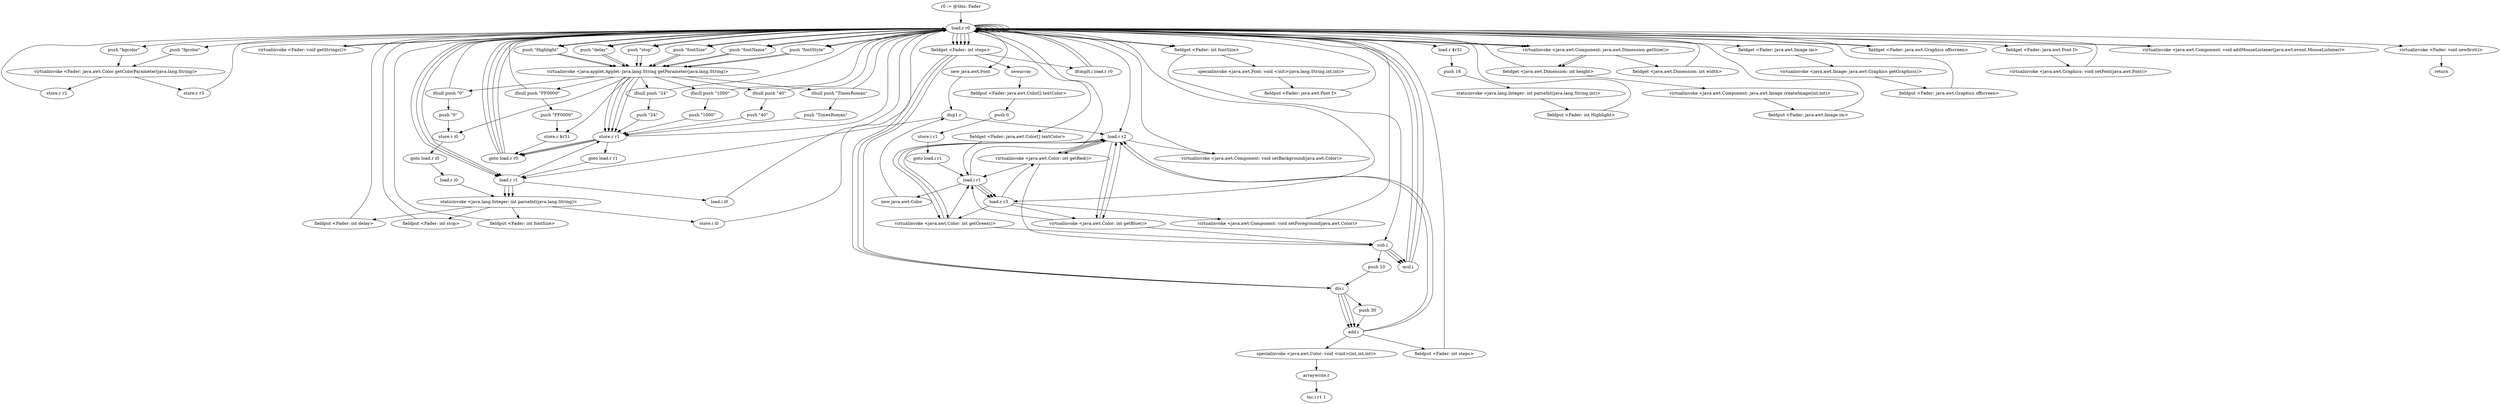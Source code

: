 digraph "" {
    "r0 := @this: Fader"
    "load.r r0"
    "r0 := @this: Fader"->"load.r r0";
    "push \"bgcolor\""
    "load.r r0"->"push \"bgcolor\"";
    "virtualinvoke <Fader: java.awt.Color getColorParameter(java.lang.String)>"
    "push \"bgcolor\""->"virtualinvoke <Fader: java.awt.Color getColorParameter(java.lang.String)>";
    "store.r r2"
    "virtualinvoke <Fader: java.awt.Color getColorParameter(java.lang.String)>"->"store.r r2";
    "store.r r2"->"load.r r0";
    "push \"fgcolor\""
    "load.r r0"->"push \"fgcolor\"";
    "push \"fgcolor\""->"virtualinvoke <Fader: java.awt.Color getColorParameter(java.lang.String)>";
    "store.r r3"
    "virtualinvoke <Fader: java.awt.Color getColorParameter(java.lang.String)>"->"store.r r3";
    "store.r r3"->"load.r r0";
    "virtualinvoke <Fader: void getStrings()>"
    "load.r r0"->"virtualinvoke <Fader: void getStrings()>";
    "virtualinvoke <Fader: void getStrings()>"->"load.r r0";
    "push \"delay\""
    "load.r r0"->"push \"delay\"";
    "virtualinvoke <java.applet.Applet: java.lang.String getParameter(java.lang.String)>"
    "push \"delay\""->"virtualinvoke <java.applet.Applet: java.lang.String getParameter(java.lang.String)>";
    "ifnull push \"40\""
    "virtualinvoke <java.applet.Applet: java.lang.String getParameter(java.lang.String)>"->"ifnull push \"40\"";
    "ifnull push \"40\""->"load.r r0";
    "load.r r0"->"push \"delay\"";
    "push \"delay\""->"virtualinvoke <java.applet.Applet: java.lang.String getParameter(java.lang.String)>";
    "store.r r1"
    "virtualinvoke <java.applet.Applet: java.lang.String getParameter(java.lang.String)>"->"store.r r1";
    "goto load.r r0"
    "store.r r1"->"goto load.r r0";
    "goto load.r r0"->"load.r r0";
    "load.r r1"
    "load.r r0"->"load.r r1";
    "staticinvoke <java.lang.Integer: int parseInt(java.lang.String)>"
    "load.r r1"->"staticinvoke <java.lang.Integer: int parseInt(java.lang.String)>";
    "fieldput <Fader: int delay>"
    "staticinvoke <java.lang.Integer: int parseInt(java.lang.String)>"->"fieldput <Fader: int delay>";
    "fieldput <Fader: int delay>"->"load.r r0";
    "push \"stop\""
    "load.r r0"->"push \"stop\"";
    "push \"stop\""->"virtualinvoke <java.applet.Applet: java.lang.String getParameter(java.lang.String)>";
    "ifnull push \"1000\""
    "virtualinvoke <java.applet.Applet: java.lang.String getParameter(java.lang.String)>"->"ifnull push \"1000\"";
    "ifnull push \"1000\""->"load.r r0";
    "load.r r0"->"push \"stop\"";
    "push \"stop\""->"virtualinvoke <java.applet.Applet: java.lang.String getParameter(java.lang.String)>";
    "virtualinvoke <java.applet.Applet: java.lang.String getParameter(java.lang.String)>"->"store.r r1";
    "store.r r1"->"goto load.r r0";
    "goto load.r r0"->"load.r r0";
    "load.r r0"->"load.r r1";
    "load.r r1"->"staticinvoke <java.lang.Integer: int parseInt(java.lang.String)>";
    "fieldput <Fader: int stop>"
    "staticinvoke <java.lang.Integer: int parseInt(java.lang.String)>"->"fieldput <Fader: int stop>";
    "fieldput <Fader: int stop>"->"load.r r0";
    "push \"fontSize\""
    "load.r r0"->"push \"fontSize\"";
    "push \"fontSize\""->"virtualinvoke <java.applet.Applet: java.lang.String getParameter(java.lang.String)>";
    "ifnull push \"24\""
    "virtualinvoke <java.applet.Applet: java.lang.String getParameter(java.lang.String)>"->"ifnull push \"24\"";
    "ifnull push \"24\""->"load.r r0";
    "load.r r0"->"push \"fontSize\"";
    "push \"fontSize\""->"virtualinvoke <java.applet.Applet: java.lang.String getParameter(java.lang.String)>";
    "virtualinvoke <java.applet.Applet: java.lang.String getParameter(java.lang.String)>"->"store.r r1";
    "store.r r1"->"goto load.r r0";
    "goto load.r r0"->"load.r r0";
    "load.r r0"->"load.r r1";
    "load.r r1"->"staticinvoke <java.lang.Integer: int parseInt(java.lang.String)>";
    "fieldput <Fader: int fontSize>"
    "staticinvoke <java.lang.Integer: int parseInt(java.lang.String)>"->"fieldput <Fader: int fontSize>";
    "fieldput <Fader: int fontSize>"->"load.r r0";
    "push \"fontName\""
    "load.r r0"->"push \"fontName\"";
    "push \"fontName\""->"virtualinvoke <java.applet.Applet: java.lang.String getParameter(java.lang.String)>";
    "ifnull push \"TimesRoman\""
    "virtualinvoke <java.applet.Applet: java.lang.String getParameter(java.lang.String)>"->"ifnull push \"TimesRoman\"";
    "ifnull push \"TimesRoman\""->"load.r r0";
    "load.r r0"->"push \"fontName\"";
    "push \"fontName\""->"virtualinvoke <java.applet.Applet: java.lang.String getParameter(java.lang.String)>";
    "virtualinvoke <java.applet.Applet: java.lang.String getParameter(java.lang.String)>"->"store.r r1";
    "goto load.r r1"
    "store.r r1"->"goto load.r r1";
    "goto load.r r1"->"load.r r1";
    "load.r r1"->"store.r r1";
    "store.r r1"->"load.r r0";
    "push \"fontStyle\""
    "load.r r0"->"push \"fontStyle\"";
    "push \"fontStyle\""->"virtualinvoke <java.applet.Applet: java.lang.String getParameter(java.lang.String)>";
    "ifnull push \"0\""
    "virtualinvoke <java.applet.Applet: java.lang.String getParameter(java.lang.String)>"->"ifnull push \"0\"";
    "ifnull push \"0\""->"load.r r0";
    "load.r r0"->"push \"fontStyle\"";
    "push \"fontStyle\""->"virtualinvoke <java.applet.Applet: java.lang.String getParameter(java.lang.String)>";
    "store.r i0"
    "virtualinvoke <java.applet.Applet: java.lang.String getParameter(java.lang.String)>"->"store.r i0";
    "goto load.r i0"
    "store.r i0"->"goto load.r i0";
    "load.r i0"
    "goto load.r i0"->"load.r i0";
    "load.r i0"->"staticinvoke <java.lang.Integer: int parseInt(java.lang.String)>";
    "store.i i0"
    "staticinvoke <java.lang.Integer: int parseInt(java.lang.String)>"->"store.i i0";
    "store.i i0"->"load.r r0";
    "push \"Highlight\""
    "load.r r0"->"push \"Highlight\"";
    "push \"Highlight\""->"virtualinvoke <java.applet.Applet: java.lang.String getParameter(java.lang.String)>";
    "ifnull push \"FF0000\""
    "virtualinvoke <java.applet.Applet: java.lang.String getParameter(java.lang.String)>"->"ifnull push \"FF0000\"";
    "ifnull push \"FF0000\""->"load.r r0";
    "load.r r0"->"push \"Highlight\"";
    "push \"Highlight\""->"virtualinvoke <java.applet.Applet: java.lang.String getParameter(java.lang.String)>";
    "store.r $r31"
    "virtualinvoke <java.applet.Applet: java.lang.String getParameter(java.lang.String)>"->"store.r $r31";
    "store.r $r31"->"goto load.r r0";
    "goto load.r r0"->"load.r r0";
    "load.r $r31"
    "load.r r0"->"load.r $r31";
    "push 16"
    "load.r $r31"->"push 16";
    "staticinvoke <java.lang.Integer: int parseInt(java.lang.String,int)>"
    "push 16"->"staticinvoke <java.lang.Integer: int parseInt(java.lang.String,int)>";
    "fieldput <Fader: int Highlight>"
    "staticinvoke <java.lang.Integer: int parseInt(java.lang.String,int)>"->"fieldput <Fader: int Highlight>";
    "fieldput <Fader: int Highlight>"->"load.r r0";
    "load.r r0"->"load.r r0";
    "load.r r0"->"load.r r0";
    "virtualinvoke <java.awt.Component: java.awt.Dimension getSize()>"
    "load.r r0"->"virtualinvoke <java.awt.Component: java.awt.Dimension getSize()>";
    "fieldget <java.awt.Dimension: int width>"
    "virtualinvoke <java.awt.Component: java.awt.Dimension getSize()>"->"fieldget <java.awt.Dimension: int width>";
    "fieldget <java.awt.Dimension: int width>"->"load.r r0";
    "load.r r0"->"virtualinvoke <java.awt.Component: java.awt.Dimension getSize()>";
    "fieldget <java.awt.Dimension: int height>"
    "virtualinvoke <java.awt.Component: java.awt.Dimension getSize()>"->"fieldget <java.awt.Dimension: int height>";
    "virtualinvoke <java.awt.Component: java.awt.Image createImage(int,int)>"
    "fieldget <java.awt.Dimension: int height>"->"virtualinvoke <java.awt.Component: java.awt.Image createImage(int,int)>";
    "fieldput <Fader: java.awt.Image im>"
    "virtualinvoke <java.awt.Component: java.awt.Image createImage(int,int)>"->"fieldput <Fader: java.awt.Image im>";
    "fieldput <Fader: java.awt.Image im>"->"load.r r0";
    "load.r r0"->"load.r r0";
    "fieldget <Fader: java.awt.Image im>"
    "load.r r0"->"fieldget <Fader: java.awt.Image im>";
    "virtualinvoke <java.awt.Image: java.awt.Graphics getGraphics()>"
    "fieldget <Fader: java.awt.Image im>"->"virtualinvoke <java.awt.Image: java.awt.Graphics getGraphics()>";
    "fieldput <Fader: java.awt.Graphics offscreen>"
    "virtualinvoke <java.awt.Image: java.awt.Graphics getGraphics()>"->"fieldput <Fader: java.awt.Graphics offscreen>";
    "fieldput <Fader: java.awt.Graphics offscreen>"->"load.r r0";
    "new java.awt.Font"
    "load.r r0"->"new java.awt.Font";
    "dup1.r"
    "new java.awt.Font"->"dup1.r";
    "dup1.r"->"load.r r1";
    "load.i i0"
    "load.r r1"->"load.i i0";
    "load.i i0"->"load.r r0";
    "fieldget <Fader: int fontSize>"
    "load.r r0"->"fieldget <Fader: int fontSize>";
    "specialinvoke <java.awt.Font: void <init>(java.lang.String,int,int)>"
    "fieldget <Fader: int fontSize>"->"specialinvoke <java.awt.Font: void <init>(java.lang.String,int,int)>";
    "fieldput <Fader: java.awt.Font f>"
    "specialinvoke <java.awt.Font: void <init>(java.lang.String,int,int)>"->"fieldput <Fader: java.awt.Font f>";
    "fieldput <Fader: java.awt.Font f>"->"load.r r0";
    "fieldget <Fader: java.awt.Graphics offscreen>"
    "load.r r0"->"fieldget <Fader: java.awt.Graphics offscreen>";
    "fieldget <Fader: java.awt.Graphics offscreen>"->"load.r r0";
    "fieldget <Fader: java.awt.Font f>"
    "load.r r0"->"fieldget <Fader: java.awt.Font f>";
    "virtualinvoke <java.awt.Graphics: void setFont(java.awt.Font)>"
    "fieldget <Fader: java.awt.Font f>"->"virtualinvoke <java.awt.Graphics: void setFont(java.awt.Font)>";
    "virtualinvoke <java.awt.Graphics: void setFont(java.awt.Font)>"->"load.r r0";
    "load.r r0"->"load.r r0";
    "load.r r0"->"virtualinvoke <java.awt.Component: java.awt.Dimension getSize()>";
    "virtualinvoke <java.awt.Component: java.awt.Dimension getSize()>"->"fieldget <java.awt.Dimension: int height>";
    "fieldget <java.awt.Dimension: int height>"->"load.r r0";
    "load.r r0"->"fieldget <Fader: int fontSize>";
    "sub.i"
    "fieldget <Fader: int fontSize>"->"sub.i";
    "push 10"
    "sub.i"->"push 10";
    "div.i"
    "push 10"->"div.i";
    "push 30"
    "div.i"->"push 30";
    "add.i"
    "push 30"->"add.i";
    "fieldput <Fader: int steps>"
    "add.i"->"fieldput <Fader: int steps>";
    "fieldput <Fader: int steps>"->"load.r r0";
    "load.r r0"->"load.r r0";
    "fieldget <Fader: int steps>"
    "load.r r0"->"fieldget <Fader: int steps>";
    "newarray"
    "fieldget <Fader: int steps>"->"newarray";
    "fieldput <Fader: java.awt.Color[] textColor>"
    "newarray"->"fieldput <Fader: java.awt.Color[] textColor>";
    "push 0"
    "fieldput <Fader: java.awt.Color[] textColor>"->"push 0";
    "store.i r1"
    "push 0"->"store.i r1";
    "goto load.i r1"
    "store.i r1"->"goto load.i r1";
    "load.i r1"
    "goto load.i r1"->"load.i r1";
    "load.i r1"->"load.r r0";
    "load.r r0"->"fieldget <Fader: int steps>";
    "ifcmplt.i load.r r0"
    "fieldget <Fader: int steps>"->"ifcmplt.i load.r r0";
    "ifcmplt.i load.r r0"->"load.r r0";
    "load.r r2"
    "load.r r0"->"load.r r2";
    "virtualinvoke <java.awt.Component: void setBackground(java.awt.Color)>"
    "load.r r2"->"virtualinvoke <java.awt.Component: void setBackground(java.awt.Color)>";
    "virtualinvoke <java.awt.Component: void setBackground(java.awt.Color)>"->"load.r r0";
    "load.r r3"
    "load.r r0"->"load.r r3";
    "virtualinvoke <java.awt.Component: void setForeground(java.awt.Color)>"
    "load.r r3"->"virtualinvoke <java.awt.Component: void setForeground(java.awt.Color)>";
    "virtualinvoke <java.awt.Component: void setForeground(java.awt.Color)>"->"load.r r0";
    "load.r r0"->"load.r r0";
    "virtualinvoke <java.awt.Component: void addMouseListener(java.awt.event.MouseListener)>"
    "load.r r0"->"virtualinvoke <java.awt.Component: void addMouseListener(java.awt.event.MouseListener)>";
    "virtualinvoke <java.awt.Component: void addMouseListener(java.awt.event.MouseListener)>"->"load.r r0";
    "virtualinvoke <Fader: void newfirst()>"
    "load.r r0"->"virtualinvoke <Fader: void newfirst()>";
    "return"
    "virtualinvoke <Fader: void newfirst()>"->"return";
    "ifcmplt.i load.r r0"->"load.r r0";
    "fieldget <Fader: java.awt.Color[] textColor>"
    "load.r r0"->"fieldget <Fader: java.awt.Color[] textColor>";
    "fieldget <Fader: java.awt.Color[] textColor>"->"load.i r1";
    "new java.awt.Color"
    "load.i r1"->"new java.awt.Color";
    "new java.awt.Color"->"dup1.r";
    "dup1.r"->"load.r r2";
    "virtualinvoke <java.awt.Color: int getRed()>"
    "load.r r2"->"virtualinvoke <java.awt.Color: int getRed()>";
    "virtualinvoke <java.awt.Color: int getRed()>"->"load.i r1";
    "load.i r1"->"load.r r3";
    "load.r r3"->"virtualinvoke <java.awt.Color: int getRed()>";
    "virtualinvoke <java.awt.Color: int getRed()>"->"load.r r2";
    "load.r r2"->"virtualinvoke <java.awt.Color: int getRed()>";
    "virtualinvoke <java.awt.Color: int getRed()>"->"sub.i";
    "mul.i"
    "sub.i"->"mul.i";
    "mul.i"->"load.r r0";
    "load.r r0"->"fieldget <Fader: int steps>";
    "fieldget <Fader: int steps>"->"div.i";
    "div.i"->"add.i";
    "add.i"->"load.r r2";
    "virtualinvoke <java.awt.Color: int getGreen()>"
    "load.r r2"->"virtualinvoke <java.awt.Color: int getGreen()>";
    "virtualinvoke <java.awt.Color: int getGreen()>"->"load.i r1";
    "load.i r1"->"load.r r3";
    "load.r r3"->"virtualinvoke <java.awt.Color: int getGreen()>";
    "virtualinvoke <java.awt.Color: int getGreen()>"->"load.r r2";
    "load.r r2"->"virtualinvoke <java.awt.Color: int getGreen()>";
    "virtualinvoke <java.awt.Color: int getGreen()>"->"sub.i";
    "sub.i"->"mul.i";
    "mul.i"->"load.r r0";
    "load.r r0"->"fieldget <Fader: int steps>";
    "fieldget <Fader: int steps>"->"div.i";
    "div.i"->"add.i";
    "add.i"->"load.r r2";
    "virtualinvoke <java.awt.Color: int getBlue()>"
    "load.r r2"->"virtualinvoke <java.awt.Color: int getBlue()>";
    "virtualinvoke <java.awt.Color: int getBlue()>"->"load.i r1";
    "load.i r1"->"load.r r3";
    "load.r r3"->"virtualinvoke <java.awt.Color: int getBlue()>";
    "virtualinvoke <java.awt.Color: int getBlue()>"->"load.r r2";
    "load.r r2"->"virtualinvoke <java.awt.Color: int getBlue()>";
    "virtualinvoke <java.awt.Color: int getBlue()>"->"sub.i";
    "sub.i"->"mul.i";
    "mul.i"->"load.r r0";
    "load.r r0"->"fieldget <Fader: int steps>";
    "fieldget <Fader: int steps>"->"div.i";
    "div.i"->"add.i";
    "specialinvoke <java.awt.Color: void <init>(int,int,int)>"
    "add.i"->"specialinvoke <java.awt.Color: void <init>(int,int,int)>";
    "arraywrite.r"
    "specialinvoke <java.awt.Color: void <init>(int,int,int)>"->"arraywrite.r";
    "inc.i r1 1"
    "arraywrite.r"->"inc.i r1 1";
    "push \"FF0000\""
    "ifnull push \"FF0000\""->"push \"FF0000\"";
    "push \"FF0000\""->"store.r $r31";
    "push \"0\""
    "ifnull push \"0\""->"push \"0\"";
    "push \"0\""->"store.r i0";
    "push \"TimesRoman\""
    "ifnull push \"TimesRoman\""->"push \"TimesRoman\"";
    "push \"TimesRoman\""->"store.r r1";
    "push \"24\""
    "ifnull push \"24\""->"push \"24\"";
    "push \"24\""->"store.r r1";
    "push \"1000\""
    "ifnull push \"1000\""->"push \"1000\"";
    "push \"1000\""->"store.r r1";
    "push \"40\""
    "ifnull push \"40\""->"push \"40\"";
    "push \"40\""->"store.r r1";
}
